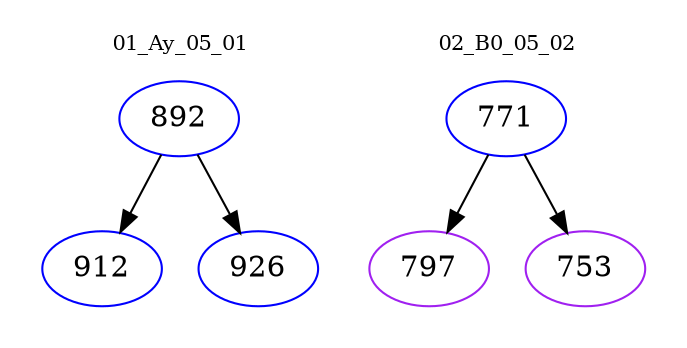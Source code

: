 digraph{
subgraph cluster_0 {
color = white
label = "01_Ay_05_01";
fontsize=10;
T0_892 [label="892", color="blue"]
T0_892 -> T0_912 [color="black"]
T0_912 [label="912", color="blue"]
T0_892 -> T0_926 [color="black"]
T0_926 [label="926", color="blue"]
}
subgraph cluster_1 {
color = white
label = "02_B0_05_02";
fontsize=10;
T1_771 [label="771", color="blue"]
T1_771 -> T1_797 [color="black"]
T1_797 [label="797", color="purple"]
T1_771 -> T1_753 [color="black"]
T1_753 [label="753", color="purple"]
}
}
